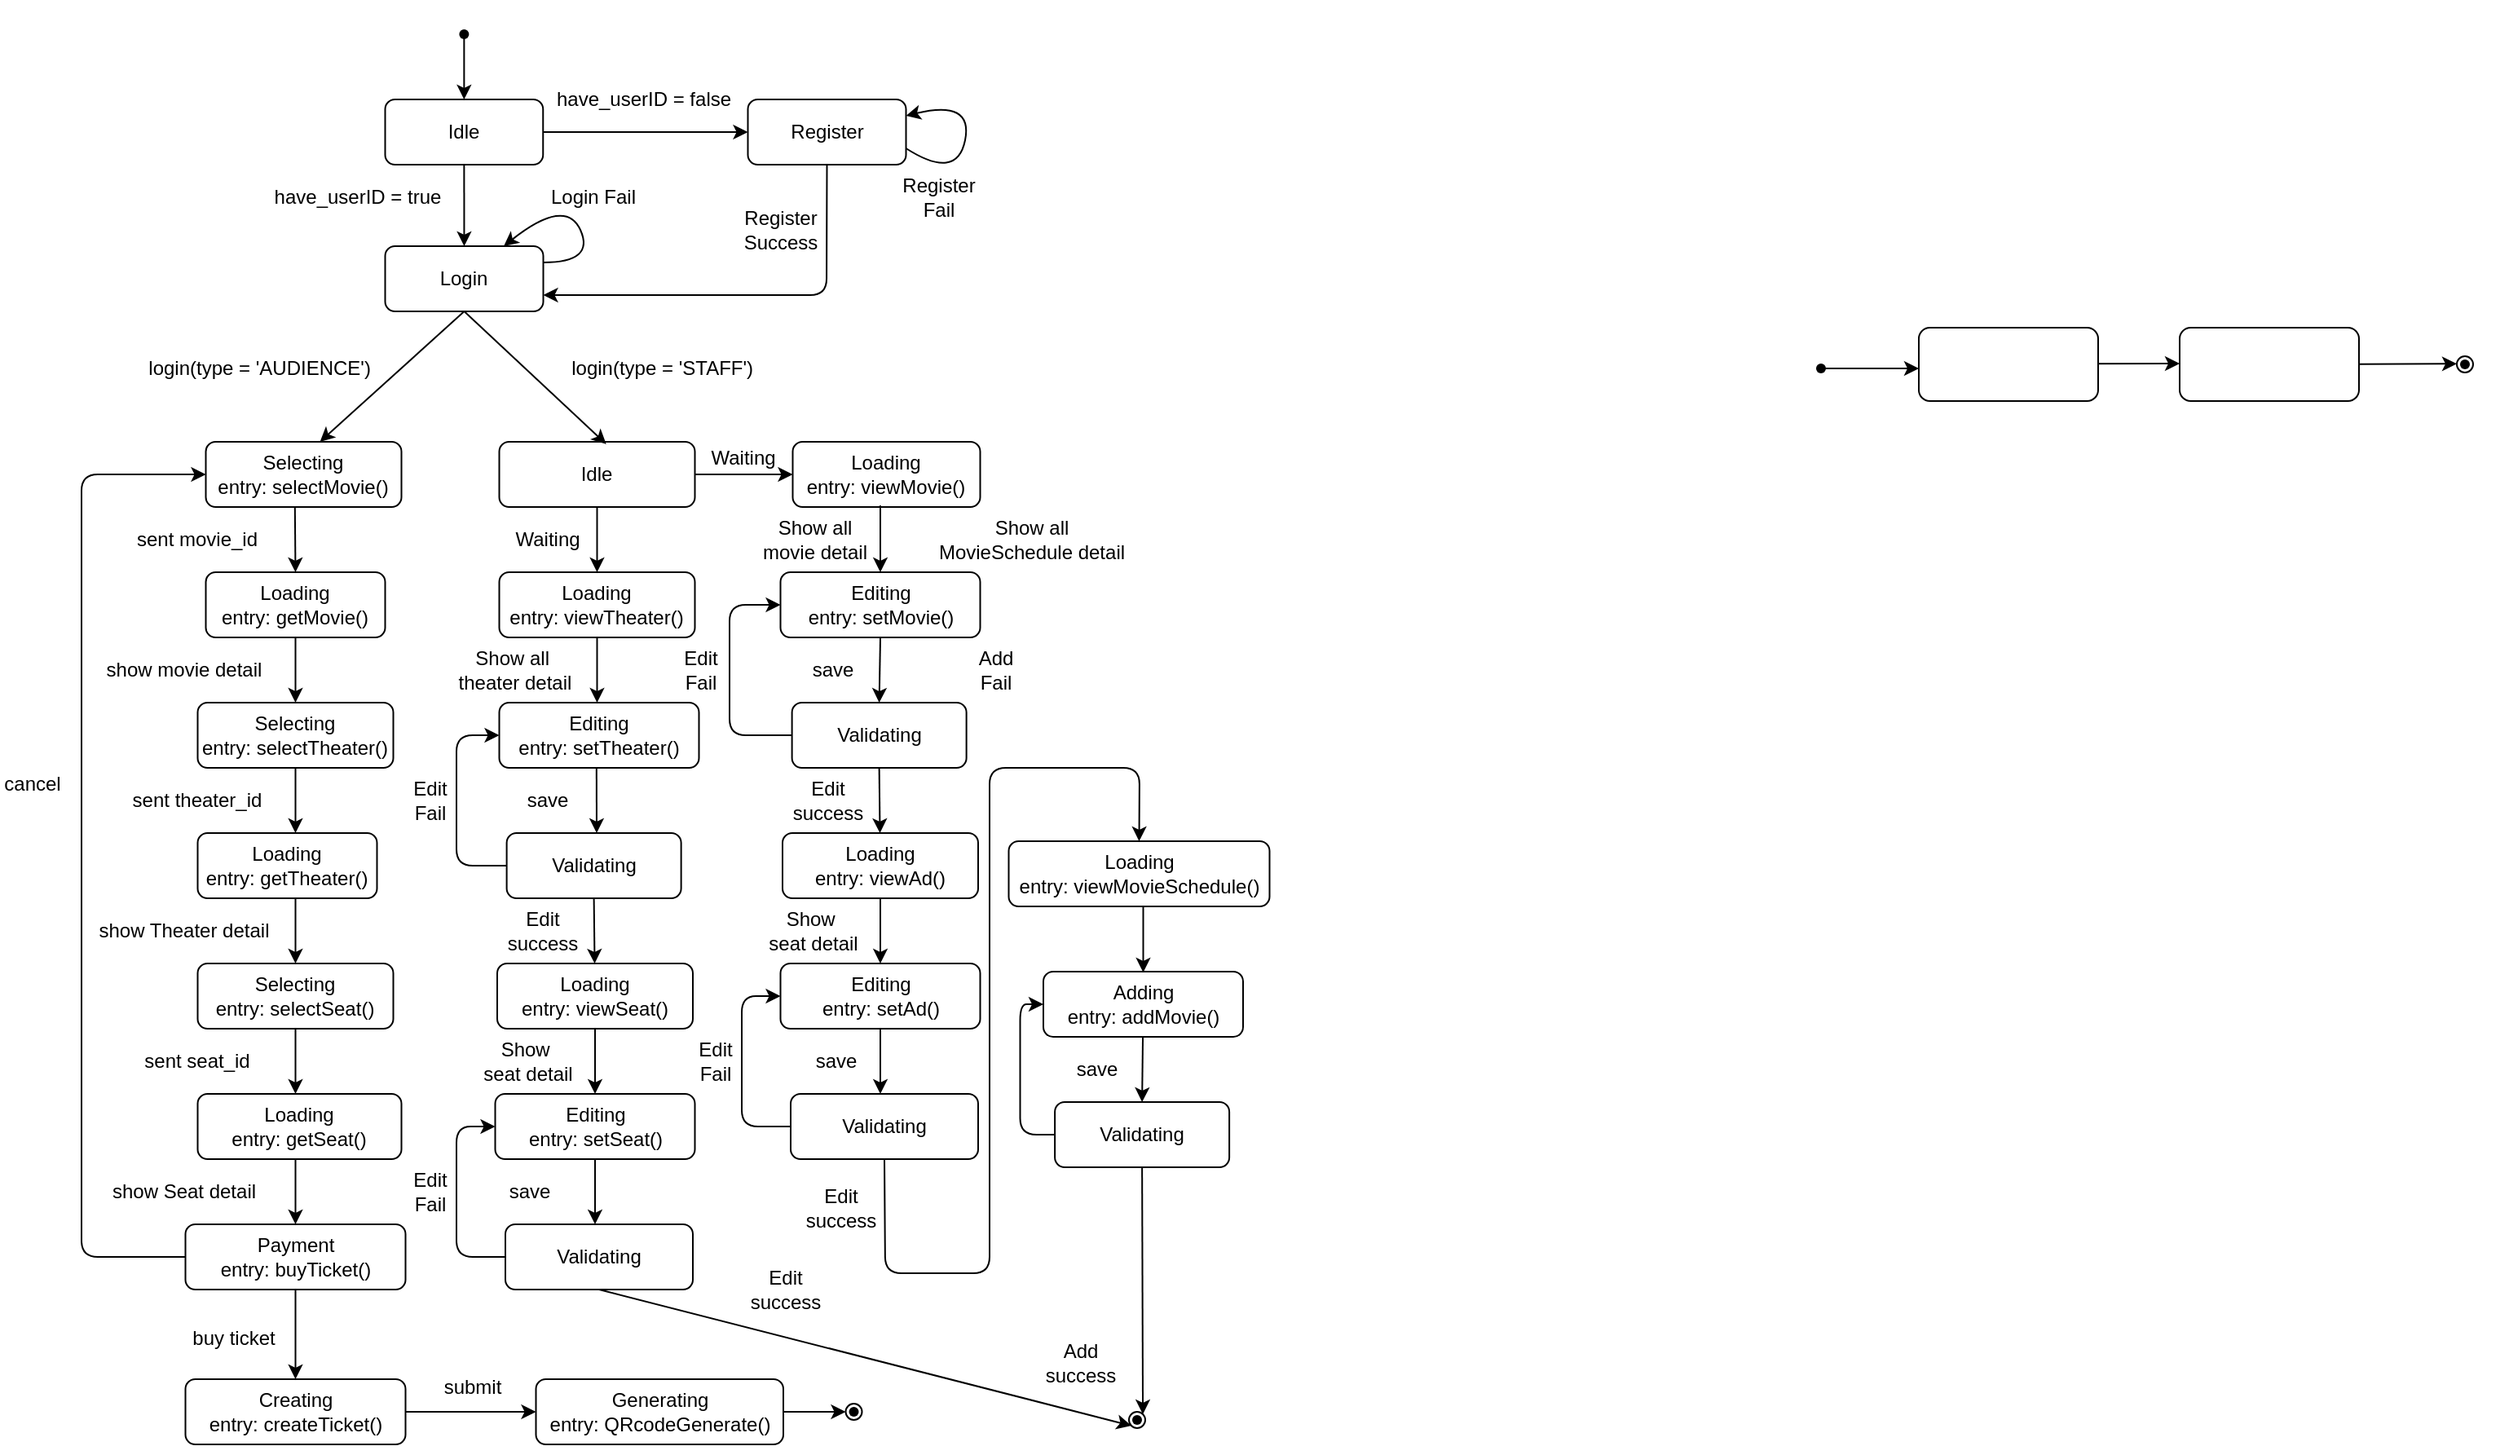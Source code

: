 <mxfile version="14.6.13" type="github">
  <diagram id="C5RBs43oDa-KdzZeNtuy" name="Page-1">
    <mxGraphModel dx="1278" dy="2886" grid="1" gridSize="10" guides="1" tooltips="1" connect="1" arrows="1" fold="1" page="1" pageScale="1" pageWidth="827" pageHeight="1169" math="0" shadow="0">
      <root>
        <mxCell id="WIyWlLk6GJQsqaUBKTNV-0" />
        <mxCell id="WIyWlLk6GJQsqaUBKTNV-1" parent="WIyWlLk6GJQsqaUBKTNV-0" />
        <mxCell id="Q6L7CLxePxSCn7yTyluf-25" value="" style="endArrow=classic;html=1;startArrow=none;entryX=0.5;entryY=0;entryDx=0;entryDy=0;" parent="WIyWlLk6GJQsqaUBKTNV-1" target="BmXatKtgt_5mB8_mAi3_-8" edge="1">
          <mxGeometry width="50" height="50" relative="1" as="geometry">
            <mxPoint x="307.68" y="-2280" as="sourcePoint" />
            <mxPoint x="307.75" y="-2210" as="targetPoint" />
          </mxGeometry>
        </mxCell>
        <mxCell id="Q6L7CLxePxSCn7yTyluf-30" value="Login" style="rounded=1;whiteSpace=wrap;html=1;" parent="WIyWlLk6GJQsqaUBKTNV-1" vertex="1">
          <mxGeometry x="259.25" y="-2150" width="97" height="40" as="geometry" />
        </mxCell>
        <mxCell id="Q6L7CLxePxSCn7yTyluf-35" value="Selecting&lt;br&gt;entry: selectMovie()" style="rounded=1;whiteSpace=wrap;html=1;" parent="WIyWlLk6GJQsqaUBKTNV-1" vertex="1">
          <mxGeometry x="149.25" y="-2030" width="120" height="40" as="geometry" />
        </mxCell>
        <mxCell id="Q6L7CLxePxSCn7yTyluf-36" value="login(type = &#39;AUDIENCE&#39;)&amp;nbsp;" style="text;html=1;strokeColor=none;fillColor=none;align=center;verticalAlign=middle;whiteSpace=wrap;rounded=0;" parent="WIyWlLk6GJQsqaUBKTNV-1" vertex="1">
          <mxGeometry x="109.25" y="-2090" width="150" height="30" as="geometry" />
        </mxCell>
        <mxCell id="Q6L7CLxePxSCn7yTyluf-37" value="" style="endArrow=classic;html=1;entryX=0.5;entryY=0;entryDx=0;entryDy=0;" parent="WIyWlLk6GJQsqaUBKTNV-1" target="Q6L7CLxePxSCn7yTyluf-38" edge="1">
          <mxGeometry width="50" height="50" relative="1" as="geometry">
            <mxPoint x="203.91" y="-1990" as="sourcePoint" />
            <mxPoint x="204.25" y="-1960" as="targetPoint" />
          </mxGeometry>
        </mxCell>
        <mxCell id="Q6L7CLxePxSCn7yTyluf-38" value="Loading&lt;br&gt;entry: getMovie()" style="rounded=1;whiteSpace=wrap;html=1;" parent="WIyWlLk6GJQsqaUBKTNV-1" vertex="1">
          <mxGeometry x="149.25" y="-1950" width="110" height="40" as="geometry" />
        </mxCell>
        <mxCell id="Q6L7CLxePxSCn7yTyluf-39" value="show movie detail" style="text;html=1;strokeColor=none;fillColor=none;align=center;verticalAlign=middle;whiteSpace=wrap;rounded=0;" parent="WIyWlLk6GJQsqaUBKTNV-1" vertex="1">
          <mxGeometry x="73" y="-1900" width="126.25" height="20" as="geometry" />
        </mxCell>
        <mxCell id="Q6L7CLxePxSCn7yTyluf-40" value="" style="endArrow=classic;html=1;exitX=0.5;exitY=1;exitDx=0;exitDy=0;" parent="WIyWlLk6GJQsqaUBKTNV-1" source="Q6L7CLxePxSCn7yTyluf-30" edge="1">
          <mxGeometry width="50" height="50" relative="1" as="geometry">
            <mxPoint x="279.25" y="-1990" as="sourcePoint" />
            <mxPoint x="219.25" y="-2030" as="targetPoint" />
          </mxGeometry>
        </mxCell>
        <mxCell id="Q6L7CLxePxSCn7yTyluf-43" value="sent movie_id" style="text;html=1;strokeColor=none;fillColor=none;align=center;verticalAlign=middle;whiteSpace=wrap;rounded=0;" parent="WIyWlLk6GJQsqaUBKTNV-1" vertex="1">
          <mxGeometry x="89.25" y="-1980" width="110" height="20" as="geometry" />
        </mxCell>
        <mxCell id="Q6L7CLxePxSCn7yTyluf-46" value="" style="endArrow=classic;html=1;exitX=0.5;exitY=1;exitDx=0;exitDy=0;" parent="WIyWlLk6GJQsqaUBKTNV-1" source="Q6L7CLxePxSCn7yTyluf-38" edge="1">
          <mxGeometry width="50" height="50" relative="1" as="geometry">
            <mxPoint x="279.25" y="-1930" as="sourcePoint" />
            <mxPoint x="204.25" y="-1870" as="targetPoint" />
          </mxGeometry>
        </mxCell>
        <mxCell id="Q6L7CLxePxSCn7yTyluf-48" value="Selecting&lt;br&gt;entry: selectTheater()" style="rounded=1;whiteSpace=wrap;html=1;" parent="WIyWlLk6GJQsqaUBKTNV-1" vertex="1">
          <mxGeometry x="144.25" y="-1870" width="120" height="40" as="geometry" />
        </mxCell>
        <mxCell id="Q6L7CLxePxSCn7yTyluf-50" value="" style="endArrow=classic;html=1;exitX=0.5;exitY=1;exitDx=0;exitDy=0;" parent="WIyWlLk6GJQsqaUBKTNV-1" source="Q6L7CLxePxSCn7yTyluf-48" edge="1">
          <mxGeometry width="50" height="50" relative="1" as="geometry">
            <mxPoint x="279.25" y="-1870" as="sourcePoint" />
            <mxPoint x="204.25" y="-1790" as="targetPoint" />
          </mxGeometry>
        </mxCell>
        <mxCell id="Q6L7CLxePxSCn7yTyluf-52" value="Loading&lt;br&gt;entry: getTheater()" style="rounded=1;whiteSpace=wrap;html=1;" parent="WIyWlLk6GJQsqaUBKTNV-1" vertex="1">
          <mxGeometry x="144.25" y="-1790" width="110" height="40" as="geometry" />
        </mxCell>
        <mxCell id="Q6L7CLxePxSCn7yTyluf-53" value="sent theater_id" style="text;html=1;strokeColor=none;fillColor=none;align=center;verticalAlign=middle;whiteSpace=wrap;rounded=0;" parent="WIyWlLk6GJQsqaUBKTNV-1" vertex="1">
          <mxGeometry x="99.25" y="-1820" width="90" height="20" as="geometry" />
        </mxCell>
        <mxCell id="Q6L7CLxePxSCn7yTyluf-54" value="show Theater detail" style="text;html=1;strokeColor=none;fillColor=none;align=center;verticalAlign=middle;whiteSpace=wrap;rounded=0;" parent="WIyWlLk6GJQsqaUBKTNV-1" vertex="1">
          <mxGeometry x="73" y="-1740" width="126.25" height="20" as="geometry" />
        </mxCell>
        <mxCell id="Q6L7CLxePxSCn7yTyluf-55" value="" style="endArrow=classic;html=1;exitX=0.5;exitY=1;exitDx=0;exitDy=0;" parent="WIyWlLk6GJQsqaUBKTNV-1" edge="1">
          <mxGeometry width="50" height="50" relative="1" as="geometry">
            <mxPoint x="204.25" y="-1750" as="sourcePoint" />
            <mxPoint x="204.25" y="-1710" as="targetPoint" />
          </mxGeometry>
        </mxCell>
        <mxCell id="Q6L7CLxePxSCn7yTyluf-56" value="Selecting&lt;br&gt;entry: selectSeat()" style="rounded=1;whiteSpace=wrap;html=1;" parent="WIyWlLk6GJQsqaUBKTNV-1" vertex="1">
          <mxGeometry x="144.25" y="-1710" width="120" height="40" as="geometry" />
        </mxCell>
        <mxCell id="Q6L7CLxePxSCn7yTyluf-57" value="" style="endArrow=classic;html=1;exitX=0.5;exitY=1;exitDx=0;exitDy=0;" parent="WIyWlLk6GJQsqaUBKTNV-1" source="Q6L7CLxePxSCn7yTyluf-56" edge="1">
          <mxGeometry width="50" height="50" relative="1" as="geometry">
            <mxPoint x="279.25" y="-1710" as="sourcePoint" />
            <mxPoint x="204.25" y="-1630" as="targetPoint" />
          </mxGeometry>
        </mxCell>
        <mxCell id="Q6L7CLxePxSCn7yTyluf-58" value="Loading&lt;br&gt;entry: getSeat()" style="rounded=1;whiteSpace=wrap;html=1;" parent="WIyWlLk6GJQsqaUBKTNV-1" vertex="1">
          <mxGeometry x="144.25" y="-1630" width="125" height="40" as="geometry" />
        </mxCell>
        <mxCell id="Q6L7CLxePxSCn7yTyluf-59" value="sent seat_id" style="text;html=1;strokeColor=none;fillColor=none;align=center;verticalAlign=middle;whiteSpace=wrap;rounded=0;" parent="WIyWlLk6GJQsqaUBKTNV-1" vertex="1">
          <mxGeometry x="99.25" y="-1660" width="90" height="20" as="geometry" />
        </mxCell>
        <mxCell id="Q6L7CLxePxSCn7yTyluf-61" value="" style="endArrow=classic;html=1;" parent="WIyWlLk6GJQsqaUBKTNV-1" edge="1">
          <mxGeometry width="50" height="50" relative="1" as="geometry">
            <mxPoint x="204.25" y="-1590" as="sourcePoint" />
            <mxPoint x="204.25" y="-1550" as="targetPoint" />
          </mxGeometry>
        </mxCell>
        <mxCell id="Q6L7CLxePxSCn7yTyluf-62" value="Payment&lt;br&gt;entry: buyTicket()" style="rounded=1;whiteSpace=wrap;html=1;" parent="WIyWlLk6GJQsqaUBKTNV-1" vertex="1">
          <mxGeometry x="136.75" y="-1550" width="135" height="40" as="geometry" />
        </mxCell>
        <mxCell id="Q6L7CLxePxSCn7yTyluf-63" value="show Seat detail" style="text;html=1;strokeColor=none;fillColor=none;align=center;verticalAlign=middle;whiteSpace=wrap;rounded=0;" parent="WIyWlLk6GJQsqaUBKTNV-1" vertex="1">
          <mxGeometry x="73" y="-1580" width="126.25" height="20" as="geometry" />
        </mxCell>
        <mxCell id="Q6L7CLxePxSCn7yTyluf-64" value="" style="endArrow=classic;html=1;exitX=0.5;exitY=1;exitDx=0;exitDy=0;entryX=0.5;entryY=0;entryDx=0;entryDy=0;" parent="WIyWlLk6GJQsqaUBKTNV-1" source="Q6L7CLxePxSCn7yTyluf-62" target="Q6L7CLxePxSCn7yTyluf-65" edge="1">
          <mxGeometry width="50" height="50" relative="1" as="geometry">
            <mxPoint x="204.25" y="-1505" as="sourcePoint" />
            <mxPoint x="204.25" y="-1480" as="targetPoint" />
          </mxGeometry>
        </mxCell>
        <mxCell id="Q6L7CLxePxSCn7yTyluf-65" value="Creating&lt;br&gt;entry: createTicket()" style="rounded=1;whiteSpace=wrap;html=1;" parent="WIyWlLk6GJQsqaUBKTNV-1" vertex="1">
          <mxGeometry x="136.75" y="-1455" width="135" height="40" as="geometry" />
        </mxCell>
        <mxCell id="Q6L7CLxePxSCn7yTyluf-69" value="" style="ellipse;whiteSpace=wrap;html=1;aspect=fixed;" parent="WIyWlLk6GJQsqaUBKTNV-1" vertex="1">
          <mxGeometry x="715.5" y="-1435" width="10" height="10" as="geometry" />
        </mxCell>
        <mxCell id="Q6L7CLxePxSCn7yTyluf-71" value="Idle" style="rounded=1;whiteSpace=wrap;html=1;" parent="WIyWlLk6GJQsqaUBKTNV-1" vertex="1">
          <mxGeometry x="329.25" y="-2030" width="120" height="40" as="geometry" />
        </mxCell>
        <mxCell id="Q6L7CLxePxSCn7yTyluf-72" value="" style="endArrow=classic;html=1;exitX=0.5;exitY=1;exitDx=0;exitDy=0;entryX=0.547;entryY=0.036;entryDx=0;entryDy=0;entryPerimeter=0;" parent="WIyWlLk6GJQsqaUBKTNV-1" source="Q6L7CLxePxSCn7yTyluf-30" target="Q6L7CLxePxSCn7yTyluf-71" edge="1">
          <mxGeometry width="50" height="50" relative="1" as="geometry">
            <mxPoint x="317.75" y="-2100" as="sourcePoint" />
            <mxPoint x="229.25" y="-2020" as="targetPoint" />
          </mxGeometry>
        </mxCell>
        <mxCell id="Q6L7CLxePxSCn7yTyluf-73" value="login(type = &#39;STAFF&#39;)&amp;nbsp;" style="text;html=1;strokeColor=none;fillColor=none;align=center;verticalAlign=middle;whiteSpace=wrap;rounded=0;" parent="WIyWlLk6GJQsqaUBKTNV-1" vertex="1">
          <mxGeometry x="356.25" y="-2090" width="150" height="30" as="geometry" />
        </mxCell>
        <mxCell id="Q6L7CLxePxSCn7yTyluf-74" value="buy ticket" style="text;html=1;strokeColor=none;fillColor=none;align=center;verticalAlign=middle;whiteSpace=wrap;rounded=0;" parent="WIyWlLk6GJQsqaUBKTNV-1" vertex="1">
          <mxGeometry x="134.25" y="-1490" width="65" height="20" as="geometry" />
        </mxCell>
        <mxCell id="Q6L7CLxePxSCn7yTyluf-75" value="Loading&lt;br&gt;entry: viewTheater()" style="rounded=1;whiteSpace=wrap;html=1;" parent="WIyWlLk6GJQsqaUBKTNV-1" vertex="1">
          <mxGeometry x="329.25" y="-1950" width="120" height="40" as="geometry" />
        </mxCell>
        <mxCell id="Q6L7CLxePxSCn7yTyluf-76" value="Loading&lt;br&gt;entry: viewMovie()" style="rounded=1;whiteSpace=wrap;html=1;" parent="WIyWlLk6GJQsqaUBKTNV-1" vertex="1">
          <mxGeometry x="509.25" y="-2030" width="115" height="40" as="geometry" />
        </mxCell>
        <mxCell id="Q6L7CLxePxSCn7yTyluf-77" value="" style="endArrow=classic;html=1;exitX=0.5;exitY=1;exitDx=0;exitDy=0;entryX=0.5;entryY=0;entryDx=0;entryDy=0;" parent="WIyWlLk6GJQsqaUBKTNV-1" source="Q6L7CLxePxSCn7yTyluf-71" target="Q6L7CLxePxSCn7yTyluf-75" edge="1">
          <mxGeometry width="50" height="50" relative="1" as="geometry">
            <mxPoint x="279.25" y="-1940" as="sourcePoint" />
            <mxPoint x="329.25" y="-1990" as="targetPoint" />
          </mxGeometry>
        </mxCell>
        <mxCell id="Q6L7CLxePxSCn7yTyluf-78" value="" style="endArrow=classic;html=1;exitX=1;exitY=0.5;exitDx=0;exitDy=0;entryX=0;entryY=0.5;entryDx=0;entryDy=0;" parent="WIyWlLk6GJQsqaUBKTNV-1" source="Q6L7CLxePxSCn7yTyluf-71" target="Q6L7CLxePxSCn7yTyluf-76" edge="1">
          <mxGeometry width="50" height="50" relative="1" as="geometry">
            <mxPoint x="279.25" y="-1940" as="sourcePoint" />
            <mxPoint x="329.25" y="-1990" as="targetPoint" />
          </mxGeometry>
        </mxCell>
        <mxCell id="Q6L7CLxePxSCn7yTyluf-79" value="Waiting" style="text;html=1;strokeColor=none;fillColor=none;align=center;verticalAlign=middle;whiteSpace=wrap;rounded=0;" parent="WIyWlLk6GJQsqaUBKTNV-1" vertex="1">
          <mxGeometry x="339.25" y="-1980" width="40" height="20" as="geometry" />
        </mxCell>
        <mxCell id="Q6L7CLxePxSCn7yTyluf-81" value="Waiting" style="text;html=1;strokeColor=none;fillColor=none;align=center;verticalAlign=middle;whiteSpace=wrap;rounded=0;" parent="WIyWlLk6GJQsqaUBKTNV-1" vertex="1">
          <mxGeometry x="459.25" y="-2030" width="40" height="20" as="geometry" />
        </mxCell>
        <mxCell id="Q6L7CLxePxSCn7yTyluf-87" value="Show all movie detail" style="text;html=1;strokeColor=none;fillColor=none;align=center;verticalAlign=middle;whiteSpace=wrap;rounded=0;" parent="WIyWlLk6GJQsqaUBKTNV-1" vertex="1">
          <mxGeometry x="483" y="-1980" width="80" height="20" as="geometry" />
        </mxCell>
        <mxCell id="Q6L7CLxePxSCn7yTyluf-88" value="" style="endArrow=classic;html=1;exitX=0.5;exitY=1;exitDx=0;exitDy=0;" parent="WIyWlLk6GJQsqaUBKTNV-1" source="Q6L7CLxePxSCn7yTyluf-75" edge="1">
          <mxGeometry width="50" height="50" relative="1" as="geometry">
            <mxPoint x="279.25" y="-1960" as="sourcePoint" />
            <mxPoint x="389.25" y="-1870" as="targetPoint" />
          </mxGeometry>
        </mxCell>
        <mxCell id="Q6L7CLxePxSCn7yTyluf-89" value="Show all&amp;nbsp;&lt;br&gt;theater detail" style="text;html=1;strokeColor=none;fillColor=none;align=center;verticalAlign=middle;whiteSpace=wrap;rounded=0;" parent="WIyWlLk6GJQsqaUBKTNV-1" vertex="1">
          <mxGeometry x="299.25" y="-1900" width="80" height="20" as="geometry" />
        </mxCell>
        <mxCell id="Q6L7CLxePxSCn7yTyluf-97" value="Editing&lt;br&gt;entry: setTheater()" style="rounded=1;whiteSpace=wrap;html=1;" parent="WIyWlLk6GJQsqaUBKTNV-1" vertex="1">
          <mxGeometry x="329.25" y="-1870" width="122.5" height="40" as="geometry" />
        </mxCell>
        <mxCell id="Q6L7CLxePxSCn7yTyluf-103" value="" style="endArrow=classic;html=1;entryX=0.5;entryY=0;entryDx=0;entryDy=0;" parent="WIyWlLk6GJQsqaUBKTNV-1" target="Q6L7CLxePxSCn7yTyluf-129" edge="1">
          <mxGeometry width="50" height="50" relative="1" as="geometry">
            <mxPoint x="563" y="-1991" as="sourcePoint" />
            <mxPoint x="568" y="-1950" as="targetPoint" />
          </mxGeometry>
        </mxCell>
        <mxCell id="Q6L7CLxePxSCn7yTyluf-106" value="" style="endArrow=classic;html=1;exitX=0.5;exitY=1;exitDx=0;exitDy=0;" parent="WIyWlLk6GJQsqaUBKTNV-1" edge="1">
          <mxGeometry width="50" height="50" relative="1" as="geometry">
            <mxPoint x="388.91" y="-1830" as="sourcePoint" />
            <mxPoint x="389" y="-1790" as="targetPoint" />
          </mxGeometry>
        </mxCell>
        <mxCell id="Q6L7CLxePxSCn7yTyluf-107" value="Loading&lt;br&gt;entry: viewSeat()" style="rounded=1;whiteSpace=wrap;html=1;" parent="WIyWlLk6GJQsqaUBKTNV-1" vertex="1">
          <mxGeometry x="328" y="-1710" width="120" height="40" as="geometry" />
        </mxCell>
        <mxCell id="Q6L7CLxePxSCn7yTyluf-108" value="Editing&lt;br&gt;entry: setSeat()" style="rounded=1;whiteSpace=wrap;html=1;" parent="WIyWlLk6GJQsqaUBKTNV-1" vertex="1">
          <mxGeometry x="326.75" y="-1630" width="122.5" height="40" as="geometry" />
        </mxCell>
        <mxCell id="Q6L7CLxePxSCn7yTyluf-109" value="" style="endArrow=classic;html=1;exitX=0.5;exitY=1;exitDx=0;exitDy=0;entryX=0.5;entryY=0;entryDx=0;entryDy=0;" parent="WIyWlLk6GJQsqaUBKTNV-1" source="Q6L7CLxePxSCn7yTyluf-107" target="Q6L7CLxePxSCn7yTyluf-108" edge="1">
          <mxGeometry width="50" height="50" relative="1" as="geometry">
            <mxPoint x="410.5" y="-1650" as="sourcePoint" />
            <mxPoint x="460.5" y="-1700" as="targetPoint" />
          </mxGeometry>
        </mxCell>
        <mxCell id="Q6L7CLxePxSCn7yTyluf-111" value="" style="endArrow=classic;html=1;exitX=0.5;exitY=1;exitDx=0;exitDy=0;entryX=0.5;entryY=0;entryDx=0;entryDy=0;" parent="WIyWlLk6GJQsqaUBKTNV-1" source="Q6L7CLxePxSCn7yTyluf-108" edge="1">
          <mxGeometry width="50" height="50" relative="1" as="geometry">
            <mxPoint x="410.5" y="-1650" as="sourcePoint" />
            <mxPoint x="388" y="-1550" as="targetPoint" />
          </mxGeometry>
        </mxCell>
        <mxCell id="Q6L7CLxePxSCn7yTyluf-112" value="Show&amp;nbsp;&lt;br&gt;seat detail" style="text;html=1;strokeColor=none;fillColor=none;align=center;verticalAlign=middle;whiteSpace=wrap;rounded=0;" parent="WIyWlLk6GJQsqaUBKTNV-1" vertex="1">
          <mxGeometry x="306.75" y="-1660" width="80" height="20" as="geometry" />
        </mxCell>
        <mxCell id="Q6L7CLxePxSCn7yTyluf-113" value="save" style="text;html=1;strokeColor=none;fillColor=none;align=center;verticalAlign=middle;whiteSpace=wrap;rounded=0;" parent="WIyWlLk6GJQsqaUBKTNV-1" vertex="1">
          <mxGeometry x="339.25" y="-1820" width="40" height="20" as="geometry" />
        </mxCell>
        <mxCell id="Q6L7CLxePxSCn7yTyluf-114" value="save" style="text;html=1;strokeColor=none;fillColor=none;align=center;verticalAlign=middle;whiteSpace=wrap;rounded=0;" parent="WIyWlLk6GJQsqaUBKTNV-1" vertex="1">
          <mxGeometry x="328" y="-1580" width="40" height="20" as="geometry" />
        </mxCell>
        <mxCell id="Q6L7CLxePxSCn7yTyluf-115" value="Validating" style="rounded=1;whiteSpace=wrap;html=1;" parent="WIyWlLk6GJQsqaUBKTNV-1" vertex="1">
          <mxGeometry x="333" y="-1550" width="115" height="40" as="geometry" />
        </mxCell>
        <mxCell id="Q6L7CLxePxSCn7yTyluf-117" value="" style="endArrow=classic;html=1;exitX=0;exitY=0.5;exitDx=0;exitDy=0;entryX=0;entryY=0.5;entryDx=0;entryDy=0;" parent="WIyWlLk6GJQsqaUBKTNV-1" source="Q6L7CLxePxSCn7yTyluf-115" target="Q6L7CLxePxSCn7yTyluf-108" edge="1">
          <mxGeometry width="50" height="50" relative="1" as="geometry">
            <mxPoint x="340.5" y="-1640" as="sourcePoint" />
            <mxPoint x="300.5" y="-1770" as="targetPoint" />
            <Array as="points">
              <mxPoint x="303" y="-1530" />
              <mxPoint x="303" y="-1610" />
            </Array>
          </mxGeometry>
        </mxCell>
        <mxCell id="Q6L7CLxePxSCn7yTyluf-118" value="Validating" style="rounded=1;whiteSpace=wrap;html=1;" parent="WIyWlLk6GJQsqaUBKTNV-1" vertex="1">
          <mxGeometry x="333.81" y="-1790" width="107" height="40" as="geometry" />
        </mxCell>
        <mxCell id="Q6L7CLxePxSCn7yTyluf-119" value="" style="endArrow=classic;html=1;exitX=0.5;exitY=1;exitDx=0;exitDy=0;" parent="WIyWlLk6GJQsqaUBKTNV-1" source="Q6L7CLxePxSCn7yTyluf-118" target="Q6L7CLxePxSCn7yTyluf-107" edge="1">
          <mxGeometry width="50" height="50" relative="1" as="geometry">
            <mxPoint x="343" y="-1690" as="sourcePoint" />
            <mxPoint x="393" y="-1740" as="targetPoint" />
          </mxGeometry>
        </mxCell>
        <mxCell id="Q6L7CLxePxSCn7yTyluf-120" value="" style="endArrow=classic;html=1;exitX=0;exitY=0.5;exitDx=0;exitDy=0;entryX=0;entryY=0.5;entryDx=0;entryDy=0;" parent="WIyWlLk6GJQsqaUBKTNV-1" source="Q6L7CLxePxSCn7yTyluf-118" target="Q6L7CLxePxSCn7yTyluf-97" edge="1">
          <mxGeometry width="50" height="50" relative="1" as="geometry">
            <mxPoint x="343" y="-1690" as="sourcePoint" />
            <mxPoint x="293" y="-1870" as="targetPoint" />
            <Array as="points">
              <mxPoint x="303" y="-1770" />
              <mxPoint x="303" y="-1810" />
              <mxPoint x="303" y="-1850" />
            </Array>
          </mxGeometry>
        </mxCell>
        <mxCell id="Q6L7CLxePxSCn7yTyluf-121" value="Edit Fail" style="text;html=1;strokeColor=none;fillColor=none;align=center;verticalAlign=middle;whiteSpace=wrap;rounded=0;" parent="WIyWlLk6GJQsqaUBKTNV-1" vertex="1">
          <mxGeometry x="266.75" y="-1820" width="40" height="20" as="geometry" />
        </mxCell>
        <mxCell id="Q6L7CLxePxSCn7yTyluf-122" value="Edit success" style="text;html=1;strokeColor=none;fillColor=none;align=center;verticalAlign=middle;whiteSpace=wrap;rounded=0;" parent="WIyWlLk6GJQsqaUBKTNV-1" vertex="1">
          <mxGeometry x="333" y="-1740" width="46.25" height="20" as="geometry" />
        </mxCell>
        <mxCell id="Q6L7CLxePxSCn7yTyluf-123" value="Edit Fail" style="text;html=1;strokeColor=none;fillColor=none;align=center;verticalAlign=middle;whiteSpace=wrap;rounded=0;" parent="WIyWlLk6GJQsqaUBKTNV-1" vertex="1">
          <mxGeometry x="266.75" y="-1580" width="40" height="20" as="geometry" />
        </mxCell>
        <mxCell id="Q6L7CLxePxSCn7yTyluf-125" value="Edit success" style="text;html=1;strokeColor=none;fillColor=none;align=center;verticalAlign=middle;whiteSpace=wrap;rounded=0;" parent="WIyWlLk6GJQsqaUBKTNV-1" vertex="1">
          <mxGeometry x="481.75" y="-1520" width="46.25" height="20" as="geometry" />
        </mxCell>
        <mxCell id="Q6L7CLxePxSCn7yTyluf-129" value="Editing&lt;br&gt;entry: setMovie()" style="rounded=1;whiteSpace=wrap;html=1;" parent="WIyWlLk6GJQsqaUBKTNV-1" vertex="1">
          <mxGeometry x="501.75" y="-1950" width="122.5" height="40" as="geometry" />
        </mxCell>
        <mxCell id="Q6L7CLxePxSCn7yTyluf-130" value="" style="endArrow=classic;html=1;exitX=0.5;exitY=1;exitDx=0;exitDy=0;entryX=0.5;entryY=0;entryDx=0;entryDy=0;" parent="WIyWlLk6GJQsqaUBKTNV-1" source="Q6L7CLxePxSCn7yTyluf-129" target="Q6L7CLxePxSCn7yTyluf-141" edge="1">
          <mxGeometry width="50" height="50" relative="1" as="geometry">
            <mxPoint x="556.41" y="-1910" as="sourcePoint" />
            <mxPoint x="556.5" y="-1870" as="targetPoint" />
          </mxGeometry>
        </mxCell>
        <mxCell id="Q6L7CLxePxSCn7yTyluf-131" value="Loading&lt;br&gt;entry: viewAd()" style="rounded=1;whiteSpace=wrap;html=1;" parent="WIyWlLk6GJQsqaUBKTNV-1" vertex="1">
          <mxGeometry x="503" y="-1790" width="120" height="40" as="geometry" />
        </mxCell>
        <mxCell id="Q6L7CLxePxSCn7yTyluf-132" value="Editing&lt;br&gt;entry: setAd()" style="rounded=1;whiteSpace=wrap;html=1;" parent="WIyWlLk6GJQsqaUBKTNV-1" vertex="1">
          <mxGeometry x="501.75" y="-1710" width="122.5" height="40" as="geometry" />
        </mxCell>
        <mxCell id="Q6L7CLxePxSCn7yTyluf-133" value="" style="endArrow=classic;html=1;exitX=0.5;exitY=1;exitDx=0;exitDy=0;entryX=0.5;entryY=0;entryDx=0;entryDy=0;" parent="WIyWlLk6GJQsqaUBKTNV-1" source="Q6L7CLxePxSCn7yTyluf-131" target="Q6L7CLxePxSCn7yTyluf-132" edge="1">
          <mxGeometry width="50" height="50" relative="1" as="geometry">
            <mxPoint x="585.5" y="-1730" as="sourcePoint" />
            <mxPoint x="635.5" y="-1780" as="targetPoint" />
          </mxGeometry>
        </mxCell>
        <mxCell id="Q6L7CLxePxSCn7yTyluf-134" value="" style="endArrow=classic;html=1;exitX=0.5;exitY=1;exitDx=0;exitDy=0;entryX=0.5;entryY=0;entryDx=0;entryDy=0;" parent="WIyWlLk6GJQsqaUBKTNV-1" source="Q6L7CLxePxSCn7yTyluf-132" edge="1">
          <mxGeometry width="50" height="50" relative="1" as="geometry">
            <mxPoint x="585.5" y="-1730" as="sourcePoint" />
            <mxPoint x="563" y="-1630" as="targetPoint" />
          </mxGeometry>
        </mxCell>
        <mxCell id="Q6L7CLxePxSCn7yTyluf-135" value="Show&amp;nbsp;&lt;br&gt;seat detail" style="text;html=1;strokeColor=none;fillColor=none;align=center;verticalAlign=middle;whiteSpace=wrap;rounded=0;" parent="WIyWlLk6GJQsqaUBKTNV-1" vertex="1">
          <mxGeometry x="481.75" y="-1740" width="80" height="20" as="geometry" />
        </mxCell>
        <mxCell id="Q6L7CLxePxSCn7yTyluf-136" value="save" style="text;html=1;strokeColor=none;fillColor=none;align=center;verticalAlign=middle;whiteSpace=wrap;rounded=0;" parent="WIyWlLk6GJQsqaUBKTNV-1" vertex="1">
          <mxGeometry x="514.25" y="-1900" width="40" height="20" as="geometry" />
        </mxCell>
        <mxCell id="Q6L7CLxePxSCn7yTyluf-137" value="save" style="text;html=1;strokeColor=none;fillColor=none;align=center;verticalAlign=middle;whiteSpace=wrap;rounded=0;" parent="WIyWlLk6GJQsqaUBKTNV-1" vertex="1">
          <mxGeometry x="515.5" y="-1660" width="40" height="20" as="geometry" />
        </mxCell>
        <mxCell id="Q6L7CLxePxSCn7yTyluf-138" value="Validating" style="rounded=1;whiteSpace=wrap;html=1;" parent="WIyWlLk6GJQsqaUBKTNV-1" vertex="1">
          <mxGeometry x="508" y="-1630" width="115" height="40" as="geometry" />
        </mxCell>
        <mxCell id="Q6L7CLxePxSCn7yTyluf-139" value="" style="endArrow=classic;html=1;exitX=0.5;exitY=1;exitDx=0;exitDy=0;entryX=0.5;entryY=0;entryDx=0;entryDy=0;" parent="WIyWlLk6GJQsqaUBKTNV-1" source="Q6L7CLxePxSCn7yTyluf-138" target="BmXatKtgt_5mB8_mAi3_-23" edge="1">
          <mxGeometry width="50" height="50" relative="1" as="geometry">
            <mxPoint x="570.16" y="-1510" as="sourcePoint" />
            <mxPoint x="750" y="-1830" as="targetPoint" />
            <Array as="points">
              <mxPoint x="566" y="-1520" />
              <mxPoint x="630" y="-1520" />
              <mxPoint x="630" y="-1830" />
              <mxPoint x="722" y="-1830" />
            </Array>
          </mxGeometry>
        </mxCell>
        <mxCell id="Q6L7CLxePxSCn7yTyluf-140" value="" style="endArrow=classic;html=1;exitX=0;exitY=0.5;exitDx=0;exitDy=0;entryX=0;entryY=0.5;entryDx=0;entryDy=0;" parent="WIyWlLk6GJQsqaUBKTNV-1" source="Q6L7CLxePxSCn7yTyluf-138" target="Q6L7CLxePxSCn7yTyluf-132" edge="1">
          <mxGeometry width="50" height="50" relative="1" as="geometry">
            <mxPoint x="515.5" y="-1720" as="sourcePoint" />
            <mxPoint x="475.5" y="-1850" as="targetPoint" />
            <Array as="points">
              <mxPoint x="478" y="-1610" />
              <mxPoint x="478" y="-1690" />
            </Array>
          </mxGeometry>
        </mxCell>
        <mxCell id="Q6L7CLxePxSCn7yTyluf-141" value="Validating" style="rounded=1;whiteSpace=wrap;html=1;" parent="WIyWlLk6GJQsqaUBKTNV-1" vertex="1">
          <mxGeometry x="508.81" y="-1870" width="107" height="40" as="geometry" />
        </mxCell>
        <mxCell id="Q6L7CLxePxSCn7yTyluf-142" value="" style="endArrow=classic;html=1;exitX=0.5;exitY=1;exitDx=0;exitDy=0;" parent="WIyWlLk6GJQsqaUBKTNV-1" source="Q6L7CLxePxSCn7yTyluf-141" target="Q6L7CLxePxSCn7yTyluf-131" edge="1">
          <mxGeometry width="50" height="50" relative="1" as="geometry">
            <mxPoint x="518" y="-1770" as="sourcePoint" />
            <mxPoint x="568" y="-1820" as="targetPoint" />
          </mxGeometry>
        </mxCell>
        <mxCell id="Q6L7CLxePxSCn7yTyluf-143" value="" style="endArrow=classic;html=1;exitX=0;exitY=0.5;exitDx=0;exitDy=0;entryX=0;entryY=0.5;entryDx=0;entryDy=0;" parent="WIyWlLk6GJQsqaUBKTNV-1" source="Q6L7CLxePxSCn7yTyluf-141" target="Q6L7CLxePxSCn7yTyluf-129" edge="1">
          <mxGeometry width="50" height="50" relative="1" as="geometry">
            <mxPoint x="510.5" y="-1770" as="sourcePoint" />
            <mxPoint x="460.5" y="-1950" as="targetPoint" />
            <Array as="points">
              <mxPoint x="470.5" y="-1850" />
              <mxPoint x="470.5" y="-1890" />
              <mxPoint x="470.5" y="-1930" />
            </Array>
          </mxGeometry>
        </mxCell>
        <mxCell id="Q6L7CLxePxSCn7yTyluf-144" value="Edit success" style="text;html=1;strokeColor=none;fillColor=none;align=center;verticalAlign=middle;whiteSpace=wrap;rounded=0;" parent="WIyWlLk6GJQsqaUBKTNV-1" vertex="1">
          <mxGeometry x="508" y="-1820" width="46.25" height="20" as="geometry" />
        </mxCell>
        <mxCell id="Q6L7CLxePxSCn7yTyluf-145" value="Edit success" style="text;html=1;strokeColor=none;fillColor=none;align=center;verticalAlign=middle;whiteSpace=wrap;rounded=0;" parent="WIyWlLk6GJQsqaUBKTNV-1" vertex="1">
          <mxGeometry x="515.5" y="-1570" width="46.25" height="20" as="geometry" />
        </mxCell>
        <mxCell id="Q6L7CLxePxSCn7yTyluf-147" value="Edit Fail" style="text;html=1;strokeColor=none;fillColor=none;align=center;verticalAlign=middle;whiteSpace=wrap;rounded=0;" parent="WIyWlLk6GJQsqaUBKTNV-1" vertex="1">
          <mxGeometry x="433" y="-1900" width="40" height="20" as="geometry" />
        </mxCell>
        <mxCell id="Q6L7CLxePxSCn7yTyluf-149" value="" style="shape=waypoint;sketch=0;size=6;pointerEvents=1;points=[];fillColor=none;resizable=0;rotatable=0;perimeter=centerPerimeter;snapToPoint=1;" parent="WIyWlLk6GJQsqaUBKTNV-1" vertex="1">
          <mxGeometry x="700.5" y="-1450" width="40" height="40" as="geometry" />
        </mxCell>
        <mxCell id="Q6L7CLxePxSCn7yTyluf-150" value="" style="ellipse;whiteSpace=wrap;html=1;aspect=fixed;" parent="WIyWlLk6GJQsqaUBKTNV-1" vertex="1">
          <mxGeometry x="541.75" y="-1440" width="10" height="10" as="geometry" />
        </mxCell>
        <mxCell id="Q6L7CLxePxSCn7yTyluf-152" value="" style="endArrow=classic;html=1;entryX=0;entryY=0.5;entryDx=0;entryDy=0;" parent="WIyWlLk6GJQsqaUBKTNV-1" target="Q6L7CLxePxSCn7yTyluf-150" edge="1">
          <mxGeometry width="50" height="50" relative="1" as="geometry">
            <mxPoint x="502.5" y="-1435" as="sourcePoint" />
            <mxPoint x="405.5" y="-1435" as="targetPoint" />
          </mxGeometry>
        </mxCell>
        <mxCell id="Q6L7CLxePxSCn7yTyluf-154" value="" style="shape=waypoint;sketch=0;size=6;pointerEvents=1;points=[];fillColor=none;resizable=0;rotatable=0;perimeter=centerPerimeter;snapToPoint=1;" parent="WIyWlLk6GJQsqaUBKTNV-1" vertex="1">
          <mxGeometry x="526.75" y="-1455" width="40" height="40" as="geometry" />
        </mxCell>
        <mxCell id="Q6L7CLxePxSCn7yTyluf-155" value="submit" style="text;html=1;strokeColor=none;fillColor=none;align=center;verticalAlign=middle;whiteSpace=wrap;rounded=0;" parent="WIyWlLk6GJQsqaUBKTNV-1" vertex="1">
          <mxGeometry x="292.5" y="-1460" width="40" height="20" as="geometry" />
        </mxCell>
        <mxCell id="Q6L7CLxePxSCn7yTyluf-156" value="Edit Fail" style="text;html=1;strokeColor=none;fillColor=none;align=center;verticalAlign=middle;whiteSpace=wrap;rounded=0;" parent="WIyWlLk6GJQsqaUBKTNV-1" vertex="1">
          <mxGeometry x="441.75" y="-1660" width="40" height="20" as="geometry" />
        </mxCell>
        <mxCell id="Q6L7CLxePxSCn7yTyluf-157" value="" style="endArrow=classic;html=1;exitX=0;exitY=0.5;exitDx=0;exitDy=0;entryX=0;entryY=0.5;entryDx=0;entryDy=0;" parent="WIyWlLk6GJQsqaUBKTNV-1" source="Q6L7CLxePxSCn7yTyluf-62" target="Q6L7CLxePxSCn7yTyluf-35" edge="1">
          <mxGeometry width="50" height="50" relative="1" as="geometry">
            <mxPoint x="233" y="-1620" as="sourcePoint" />
            <mxPoint x="43" y="-2060" as="targetPoint" />
            <Array as="points">
              <mxPoint x="73" y="-1530" />
              <mxPoint x="73" y="-1770" />
              <mxPoint x="73" y="-2010" />
            </Array>
          </mxGeometry>
        </mxCell>
        <mxCell id="Q6L7CLxePxSCn7yTyluf-160" value="cancel" style="text;html=1;strokeColor=none;fillColor=none;align=center;verticalAlign=middle;whiteSpace=wrap;rounded=0;" parent="WIyWlLk6GJQsqaUBKTNV-1" vertex="1">
          <mxGeometry x="23" y="-1830" width="40" height="20" as="geometry" />
        </mxCell>
        <mxCell id="BmXatKtgt_5mB8_mAi3_-0" value="Register" style="rounded=1;whiteSpace=wrap;html=1;" parent="WIyWlLk6GJQsqaUBKTNV-1" vertex="1">
          <mxGeometry x="481.75" y="-2240" width="97" height="40" as="geometry" />
        </mxCell>
        <mxCell id="Q6L7CLxePxSCn7yTyluf-20" value="" style="shape=waypoint;sketch=0;size=6;pointerEvents=1;points=[];fillColor=none;resizable=0;rotatable=0;perimeter=centerPerimeter;snapToPoint=1;" parent="WIyWlLk6GJQsqaUBKTNV-1" vertex="1">
          <mxGeometry x="287.68" y="-2300" width="40" height="40" as="geometry" />
        </mxCell>
        <mxCell id="BmXatKtgt_5mB8_mAi3_-8" value="Idle" style="rounded=1;whiteSpace=wrap;html=1;" parent="WIyWlLk6GJQsqaUBKTNV-1" vertex="1">
          <mxGeometry x="259.25" y="-2240" width="96.87" height="40" as="geometry" />
        </mxCell>
        <mxCell id="BmXatKtgt_5mB8_mAi3_-10" value="" style="endArrow=classic;html=1;exitX=0.5;exitY=1;exitDx=0;exitDy=0;entryX=0.5;entryY=0;entryDx=0;entryDy=0;" parent="WIyWlLk6GJQsqaUBKTNV-1" source="BmXatKtgt_5mB8_mAi3_-8" target="Q6L7CLxePxSCn7yTyluf-30" edge="1">
          <mxGeometry width="50" height="50" relative="1" as="geometry">
            <mxPoint x="543" y="-2080" as="sourcePoint" />
            <mxPoint x="593" y="-2130" as="targetPoint" />
          </mxGeometry>
        </mxCell>
        <mxCell id="BmXatKtgt_5mB8_mAi3_-11" value="" style="endArrow=classic;html=1;exitX=1;exitY=0.5;exitDx=0;exitDy=0;entryX=0;entryY=0.5;entryDx=0;entryDy=0;" parent="WIyWlLk6GJQsqaUBKTNV-1" source="BmXatKtgt_5mB8_mAi3_-8" target="BmXatKtgt_5mB8_mAi3_-0" edge="1">
          <mxGeometry width="50" height="50" relative="1" as="geometry">
            <mxPoint x="543" y="-2080" as="sourcePoint" />
            <mxPoint x="593" y="-2130" as="targetPoint" />
          </mxGeometry>
        </mxCell>
        <mxCell id="BmXatKtgt_5mB8_mAi3_-12" value="Login Fail" style="text;html=1;strokeColor=none;fillColor=none;align=center;verticalAlign=middle;whiteSpace=wrap;rounded=0;" parent="WIyWlLk6GJQsqaUBKTNV-1" vertex="1">
          <mxGeometry x="355.43" y="-2190" width="63.75" height="20" as="geometry" />
        </mxCell>
        <mxCell id="BmXatKtgt_5mB8_mAi3_-13" value="" style="endArrow=classic;html=1;exitX=0.5;exitY=1;exitDx=0;exitDy=0;entryX=1;entryY=0.75;entryDx=0;entryDy=0;" parent="WIyWlLk6GJQsqaUBKTNV-1" source="BmXatKtgt_5mB8_mAi3_-0" target="Q6L7CLxePxSCn7yTyluf-30" edge="1">
          <mxGeometry width="50" height="50" relative="1" as="geometry">
            <mxPoint x="543" y="-2090" as="sourcePoint" />
            <mxPoint x="473" y="-2110" as="targetPoint" />
            <Array as="points">
              <mxPoint x="530" y="-2120" />
            </Array>
          </mxGeometry>
        </mxCell>
        <mxCell id="BmXatKtgt_5mB8_mAi3_-16" value="Register&lt;br&gt;Fail" style="text;html=1;strokeColor=none;fillColor=none;align=center;verticalAlign=middle;whiteSpace=wrap;rounded=0;" parent="WIyWlLk6GJQsqaUBKTNV-1" vertex="1">
          <mxGeometry x="579.25" y="-2190" width="40" height="20" as="geometry" />
        </mxCell>
        <mxCell id="BmXatKtgt_5mB8_mAi3_-17" value="Register&lt;br&gt;Success" style="text;html=1;strokeColor=none;fillColor=none;align=center;verticalAlign=middle;whiteSpace=wrap;rounded=0;" parent="WIyWlLk6GJQsqaUBKTNV-1" vertex="1">
          <mxGeometry x="481.75" y="-2170" width="40" height="20" as="geometry" />
        </mxCell>
        <mxCell id="BmXatKtgt_5mB8_mAi3_-21" value="have_userID = true" style="text;html=1;strokeColor=none;fillColor=none;align=center;verticalAlign=middle;whiteSpace=wrap;rounded=0;" parent="WIyWlLk6GJQsqaUBKTNV-1" vertex="1">
          <mxGeometry x="184.57" y="-2190" width="114.68" height="20" as="geometry" />
        </mxCell>
        <mxCell id="BmXatKtgt_5mB8_mAi3_-22" value="have_userID = false" style="text;html=1;strokeColor=none;fillColor=none;align=center;verticalAlign=middle;whiteSpace=wrap;rounded=0;" parent="WIyWlLk6GJQsqaUBKTNV-1" vertex="1">
          <mxGeometry x="363" y="-2250" width="110" height="20" as="geometry" />
        </mxCell>
        <mxCell id="BmXatKtgt_5mB8_mAi3_-23" value="&lt;span&gt;Loading&lt;/span&gt;&lt;br&gt;&lt;span&gt;entry: viewMovieSchedule()&lt;/span&gt;" style="rounded=1;whiteSpace=wrap;html=1;" parent="WIyWlLk6GJQsqaUBKTNV-1" vertex="1">
          <mxGeometry x="641.75" y="-1785" width="160" height="40" as="geometry" />
        </mxCell>
        <mxCell id="BmXatKtgt_5mB8_mAi3_-25" value="Show all MovieSchedule&amp;nbsp;detail" style="text;html=1;strokeColor=none;fillColor=none;align=center;verticalAlign=middle;whiteSpace=wrap;rounded=0;" parent="WIyWlLk6GJQsqaUBKTNV-1" vertex="1">
          <mxGeometry x="592.5" y="-1980" width="125.5" height="20" as="geometry" />
        </mxCell>
        <mxCell id="BmXatKtgt_5mB8_mAi3_-26" value="Adding&lt;br&gt;entry: addMovie()" style="rounded=1;whiteSpace=wrap;html=1;" parent="WIyWlLk6GJQsqaUBKTNV-1" vertex="1">
          <mxGeometry x="663" y="-1705" width="122.5" height="40" as="geometry" />
        </mxCell>
        <mxCell id="BmXatKtgt_5mB8_mAi3_-27" value="" style="endArrow=classic;html=1;entryX=0.5;entryY=0;entryDx=0;entryDy=0;" parent="WIyWlLk6GJQsqaUBKTNV-1" source="BmXatKtgt_5mB8_mAi3_-26" target="BmXatKtgt_5mB8_mAi3_-37" edge="1">
          <mxGeometry width="50" height="50" relative="1" as="geometry">
            <mxPoint x="717.66" y="-1665" as="sourcePoint" />
            <mxPoint x="717.75" y="-1625" as="targetPoint" />
          </mxGeometry>
        </mxCell>
        <mxCell id="BmXatKtgt_5mB8_mAi3_-33" value="save" style="text;html=1;strokeColor=none;fillColor=none;align=center;verticalAlign=middle;whiteSpace=wrap;rounded=0;" parent="WIyWlLk6GJQsqaUBKTNV-1" vertex="1">
          <mxGeometry x="675.5" y="-1655" width="40" height="20" as="geometry" />
        </mxCell>
        <mxCell id="BmXatKtgt_5mB8_mAi3_-37" value="Validating" style="rounded=1;whiteSpace=wrap;html=1;" parent="WIyWlLk6GJQsqaUBKTNV-1" vertex="1">
          <mxGeometry x="670.06" y="-1625" width="107" height="40" as="geometry" />
        </mxCell>
        <mxCell id="BmXatKtgt_5mB8_mAi3_-39" value="" style="endArrow=classic;html=1;exitX=0;exitY=0.5;exitDx=0;exitDy=0;entryX=0;entryY=0.5;entryDx=0;entryDy=0;" parent="WIyWlLk6GJQsqaUBKTNV-1" source="BmXatKtgt_5mB8_mAi3_-37" target="BmXatKtgt_5mB8_mAi3_-26" edge="1">
          <mxGeometry width="50" height="50" relative="1" as="geometry">
            <mxPoint x="671.75" y="-1525" as="sourcePoint" />
            <mxPoint x="621.75" y="-1705" as="targetPoint" />
            <Array as="points">
              <mxPoint x="648.75" y="-1605" />
              <mxPoint x="648.75" y="-1645" />
              <mxPoint x="648.75" y="-1685" />
            </Array>
          </mxGeometry>
        </mxCell>
        <mxCell id="BmXatKtgt_5mB8_mAi3_-40" value="Add success" style="text;html=1;strokeColor=none;fillColor=none;align=center;verticalAlign=middle;whiteSpace=wrap;rounded=0;" parent="WIyWlLk6GJQsqaUBKTNV-1" vertex="1">
          <mxGeometry x="663" y="-1475" width="46.25" height="20" as="geometry" />
        </mxCell>
        <mxCell id="BmXatKtgt_5mB8_mAi3_-42" value="" style="endArrow=classic;html=1;entryX=0.5;entryY=0;entryDx=0;entryDy=0;" parent="WIyWlLk6GJQsqaUBKTNV-1" edge="1">
          <mxGeometry width="50" height="50" relative="1" as="geometry">
            <mxPoint x="724.25" y="-1745.5" as="sourcePoint" />
            <mxPoint x="724.25" y="-1704.5" as="targetPoint" />
          </mxGeometry>
        </mxCell>
        <mxCell id="BmXatKtgt_5mB8_mAi3_-43" value="Add&lt;br&gt;Fail" style="text;html=1;strokeColor=none;fillColor=none;align=center;verticalAlign=middle;whiteSpace=wrap;rounded=0;" parent="WIyWlLk6GJQsqaUBKTNV-1" vertex="1">
          <mxGeometry x="619.25" y="-1900" width="30" height="20" as="geometry" />
        </mxCell>
        <mxCell id="BmXatKtgt_5mB8_mAi3_-44" value="" style="curved=1;endArrow=classic;html=1;exitX=1;exitY=0.75;exitDx=0;exitDy=0;entryX=1;entryY=0.25;entryDx=0;entryDy=0;" parent="WIyWlLk6GJQsqaUBKTNV-1" source="BmXatKtgt_5mB8_mAi3_-0" target="BmXatKtgt_5mB8_mAi3_-0" edge="1">
          <mxGeometry width="50" height="50" relative="1" as="geometry">
            <mxPoint x="740" y="-2130" as="sourcePoint" />
            <mxPoint x="790" y="-2180" as="targetPoint" />
            <Array as="points">
              <mxPoint x="610" y="-2190" />
              <mxPoint x="620" y="-2240" />
            </Array>
          </mxGeometry>
        </mxCell>
        <mxCell id="BmXatKtgt_5mB8_mAi3_-45" value="" style="curved=1;endArrow=classic;html=1;exitX=1;exitY=0.75;exitDx=0;exitDy=0;entryX=0.75;entryY=0;entryDx=0;entryDy=0;" parent="WIyWlLk6GJQsqaUBKTNV-1" target="Q6L7CLxePxSCn7yTyluf-30" edge="1">
          <mxGeometry width="50" height="50" relative="1" as="geometry">
            <mxPoint x="356.31" y="-2140" as="sourcePoint" />
            <mxPoint x="356.31" y="-2160" as="targetPoint" />
            <Array as="points">
              <mxPoint x="388" y="-2140" />
              <mxPoint x="370" y="-2180" />
            </Array>
          </mxGeometry>
        </mxCell>
        <mxCell id="umuMfg9K3O4oBwpoBFaE-0" value="" style="endArrow=classic;html=1;exitX=0.5;exitY=1;exitDx=0;exitDy=0;entryX=0;entryY=1;entryDx=0;entryDy=0;" parent="WIyWlLk6GJQsqaUBKTNV-1" source="Q6L7CLxePxSCn7yTyluf-115" target="Q6L7CLxePxSCn7yTyluf-69" edge="1">
          <mxGeometry width="50" height="50" relative="1" as="geometry">
            <mxPoint x="390" y="-1430" as="sourcePoint" />
            <mxPoint x="640" y="-1420" as="targetPoint" />
          </mxGeometry>
        </mxCell>
        <mxCell id="umuMfg9K3O4oBwpoBFaE-1" value="" style="endArrow=classic;html=1;exitX=0.5;exitY=1;exitDx=0;exitDy=0;entryX=1;entryY=0;entryDx=0;entryDy=0;" parent="WIyWlLk6GJQsqaUBKTNV-1" source="BmXatKtgt_5mB8_mAi3_-37" target="Q6L7CLxePxSCn7yTyluf-69" edge="1">
          <mxGeometry width="50" height="50" relative="1" as="geometry">
            <mxPoint x="390" y="-1530" as="sourcePoint" />
            <mxPoint x="660" y="-1420" as="targetPoint" />
          </mxGeometry>
        </mxCell>
        <mxCell id="umuMfg9K3O4oBwpoBFaE-4" value="Generating&lt;br&gt;entry: QRcodeGenerate()" style="rounded=1;whiteSpace=wrap;html=1;" parent="WIyWlLk6GJQsqaUBKTNV-1" vertex="1">
          <mxGeometry x="351.75" y="-1455" width="151.75" height="40" as="geometry" />
        </mxCell>
        <mxCell id="umuMfg9K3O4oBwpoBFaE-7" value="" style="endArrow=classic;html=1;exitX=1;exitY=0.5;exitDx=0;exitDy=0;entryX=0;entryY=0.5;entryDx=0;entryDy=0;" parent="WIyWlLk6GJQsqaUBKTNV-1" source="Q6L7CLxePxSCn7yTyluf-65" target="umuMfg9K3O4oBwpoBFaE-4" edge="1">
          <mxGeometry width="50" height="50" relative="1" as="geometry">
            <mxPoint x="472.5" y="-1535" as="sourcePoint" />
            <mxPoint x="522.5" y="-1585" as="targetPoint" />
          </mxGeometry>
        </mxCell>
        <mxCell id="YKXVwbfngJUABz_u7wY5-0" value="" style="shape=waypoint;sketch=0;size=6;pointerEvents=1;points=[];fillColor=none;resizable=0;rotatable=0;perimeter=centerPerimeter;snapToPoint=1;" vertex="1" parent="WIyWlLk6GJQsqaUBKTNV-1">
          <mxGeometry x="1120" y="-2095" width="40" height="40" as="geometry" />
        </mxCell>
        <mxCell id="YKXVwbfngJUABz_u7wY5-2" value="" style="endArrow=classic;html=1;exitX=0.58;exitY=0.755;exitDx=0;exitDy=0;exitPerimeter=0;" edge="1" parent="WIyWlLk6GJQsqaUBKTNV-1" source="YKXVwbfngJUABz_u7wY5-0">
          <mxGeometry width="50" height="50" relative="1" as="geometry">
            <mxPoint x="1360" y="-1850" as="sourcePoint" />
            <mxPoint x="1200" y="-2075" as="targetPoint" />
          </mxGeometry>
        </mxCell>
        <mxCell id="YKXVwbfngJUABz_u7wY5-3" value="" style="endArrow=classic;html=1;exitX=1;exitY=0.5;exitDx=0;exitDy=0;" edge="1" parent="WIyWlLk6GJQsqaUBKTNV-1">
          <mxGeometry width="50" height="50" relative="1" as="geometry">
            <mxPoint x="1300" y="-2077.84" as="sourcePoint" />
            <mxPoint x="1360" y="-2078" as="targetPoint" />
          </mxGeometry>
        </mxCell>
        <mxCell id="YKXVwbfngJUABz_u7wY5-4" value="" style="rounded=1;whiteSpace=wrap;html=1;" vertex="1" parent="WIyWlLk6GJQsqaUBKTNV-1">
          <mxGeometry x="1200" y="-2100" width="110" height="45" as="geometry" />
        </mxCell>
        <mxCell id="YKXVwbfngJUABz_u7wY5-5" value="" style="rounded=1;whiteSpace=wrap;html=1;" vertex="1" parent="WIyWlLk6GJQsqaUBKTNV-1">
          <mxGeometry x="1360" y="-2100" width="110" height="45" as="geometry" />
        </mxCell>
        <mxCell id="YKXVwbfngJUABz_u7wY5-7" value="" style="endArrow=classic;html=1;exitX=1;exitY=0.5;exitDx=0;exitDy=0;" edge="1" parent="WIyWlLk6GJQsqaUBKTNV-1">
          <mxGeometry width="50" height="50" relative="1" as="geometry">
            <mxPoint x="1470" y="-2077.68" as="sourcePoint" />
            <mxPoint x="1530" y="-2077.84" as="targetPoint" />
          </mxGeometry>
        </mxCell>
        <mxCell id="YKXVwbfngJUABz_u7wY5-10" value="" style="ellipse;whiteSpace=wrap;html=1;aspect=fixed;" vertex="1" parent="WIyWlLk6GJQsqaUBKTNV-1">
          <mxGeometry x="1530" y="-2082.5" width="10" height="10" as="geometry" />
        </mxCell>
        <mxCell id="YKXVwbfngJUABz_u7wY5-11" value="" style="shape=waypoint;sketch=0;size=6;pointerEvents=1;points=[];fillColor=none;resizable=0;rotatable=0;perimeter=centerPerimeter;snapToPoint=1;" vertex="1" parent="WIyWlLk6GJQsqaUBKTNV-1">
          <mxGeometry x="1515" y="-2097.5" width="40" height="40" as="geometry" />
        </mxCell>
      </root>
    </mxGraphModel>
  </diagram>
</mxfile>
